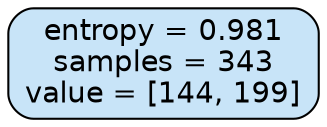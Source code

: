 digraph Tree {
node [shape=box, style="filled, rounded", color="black", fontname=helvetica] ;
edge [fontname=helvetica] ;
0 [label=<entropy = 0.981<br/>samples = 343<br/>value = [144, 199]>, fillcolor="#399de546"] ;
}